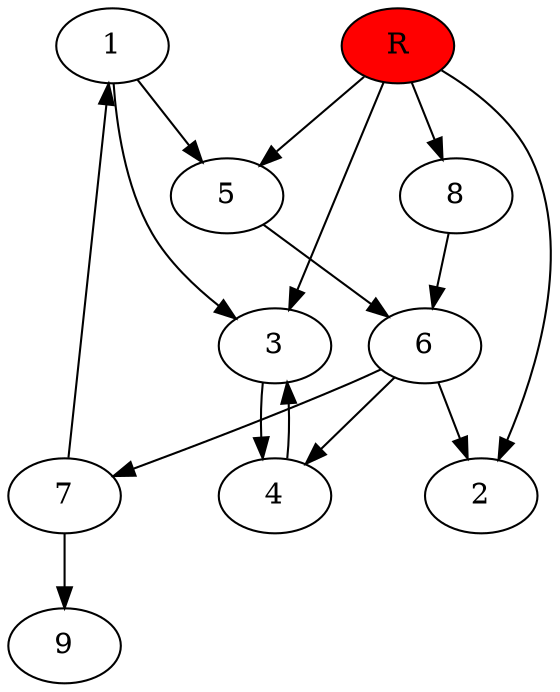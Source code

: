digraph prb2036 {
	1
	2
	3
	4
	5
	6
	7
	8
	R [fillcolor="#ff0000" style=filled]
	1 -> 3
	1 -> 5
	3 -> 4
	4 -> 3
	5 -> 6
	6 -> 2
	6 -> 4
	6 -> 7
	7 -> 1
	7 -> 9
	8 -> 6
	R -> 2
	R -> 3
	R -> 5
	R -> 8
}
